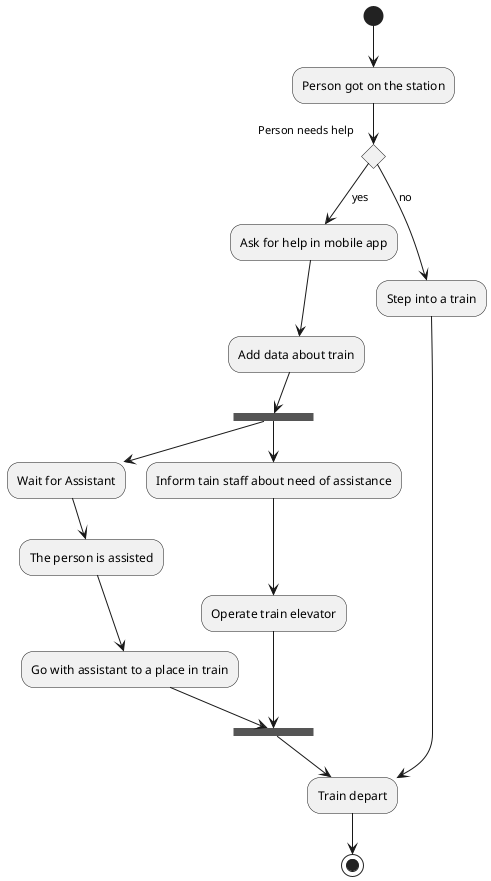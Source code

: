 @startuml
'Dissabled person stepp into a train
(*) --> "Person got on the station"
--> if "Person needs help"
--> [yes] "Ask for help in mobile app"
--> "Add data about train"
--> ===A1===
--> "Wait for Assistant"
--> "The person is assisted"

--> "Go with assistant to a place in train"
--> ===A2===
--> "Train depart" as TrainDepart
--> (*)
else
--> [no] "Step into a train"
--> TrainDepart
endif
===A1=== --> "Inform tain staff about need of assistance"
--> "Operate train elevator"
--> ===A2===

@enduml
